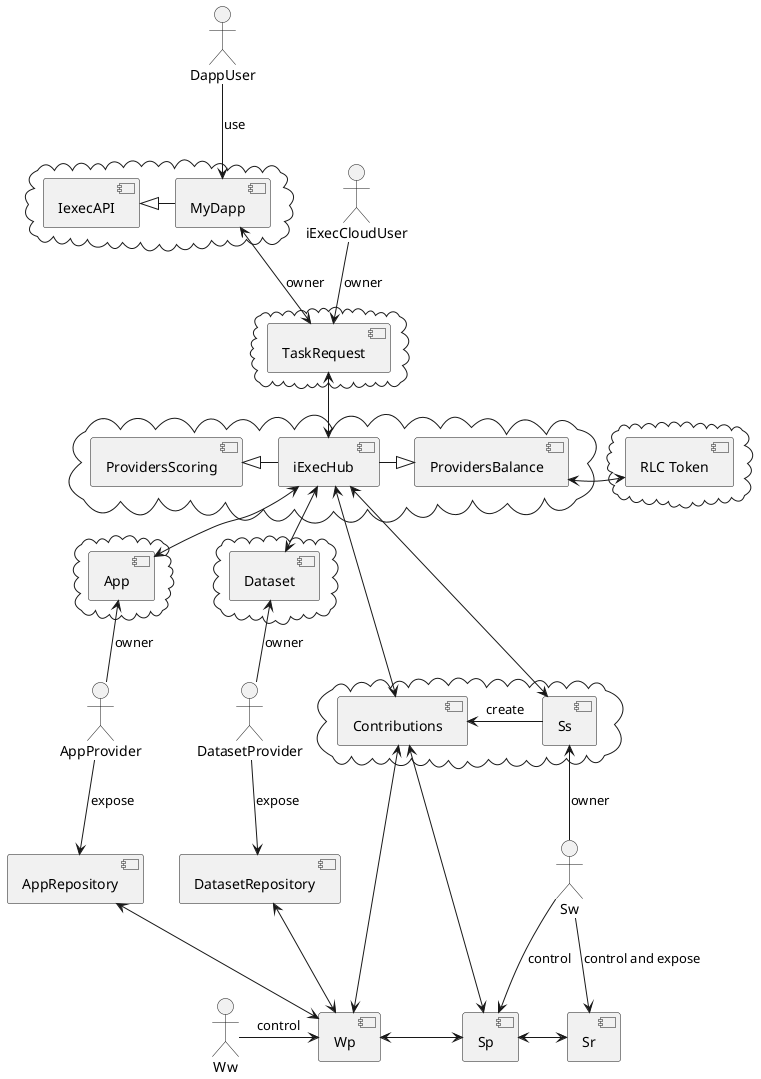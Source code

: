 @startuml


:iExecCloudUser:
:DappUser:
:AppProvider:
:Sw:
:DatasetProvider:
:Ww:


cloud {
  [MyDapp]
  [IexecAPI]
}
component [MyDapp]
component [IexecAPI]
[IexecAPI] <|-right-  [MyDapp]



DappUser -down-> [MyDapp]: use


cloud {
  [TaskRequest]
}

component [TaskRequest]

MyDapp <-down-> [TaskRequest]: owner

iExecCloudUser -down-> [TaskRequest]: owner

cloud {
  [App]
}
component [App]
component [AppRepository]


cloud {
  [Dataset]
}
component [Dataset]
component [DatasetRepository]


cloud {
  [Ss]
  [Contributions]
}

component [Ss]
component [Contributions]
component [Sp]
component [Sr]

component [Wp]

cloud {
  [iExecHub]
  [ProvidersScoring]
  [ProvidersBalance]
}

cloud {
  [RLC Token]
}
component [ProvidersScoring]
component [iExecHub]
component [ProvidersBalance]
component [RLC Token]


[ProvidersBalance] <-right-> [RLC Token]

[ProvidersBalance] <|-left-  [iExecHub]
[ProvidersScoring] <|-right-  [iExecHub]


AppProvider -up-> [App]: owner
AppProvider -down-> AppRepository: expose

DatasetProvider -up-> [Dataset]: owner
DatasetProvider -down-> DatasetRepository: expose

Sw -up-> [Ss]: owner

[Ss] -right-> [Contributions] :create
Sw -down-> [Sp]: control
Sw -down-> [Sr]: control and expose
Sr <-left-> [Sp]


[Dataset] <-up-> [iExecHub]
[App] <-up-> [iExecHub]

[iExecHub] <-down-> [Ss]
[iExecHub] <-down-> [Contributions]
[iExecHub] <-up-> [TaskRequest]

[Sp] <-up-> [Contributions]
[Wp] <-up-> [Contributions]

[Ww] -right-> [Wp]: control

[Wp] <-right-> [Sp]


[Wp] <-up-> [AppRepository]

[Wp] <-up-> [DatasetRepository]

'missing link :  [AppRepository] <-> [Wp] . add mannualy on img because i do not succeed to layout it



@enduml
